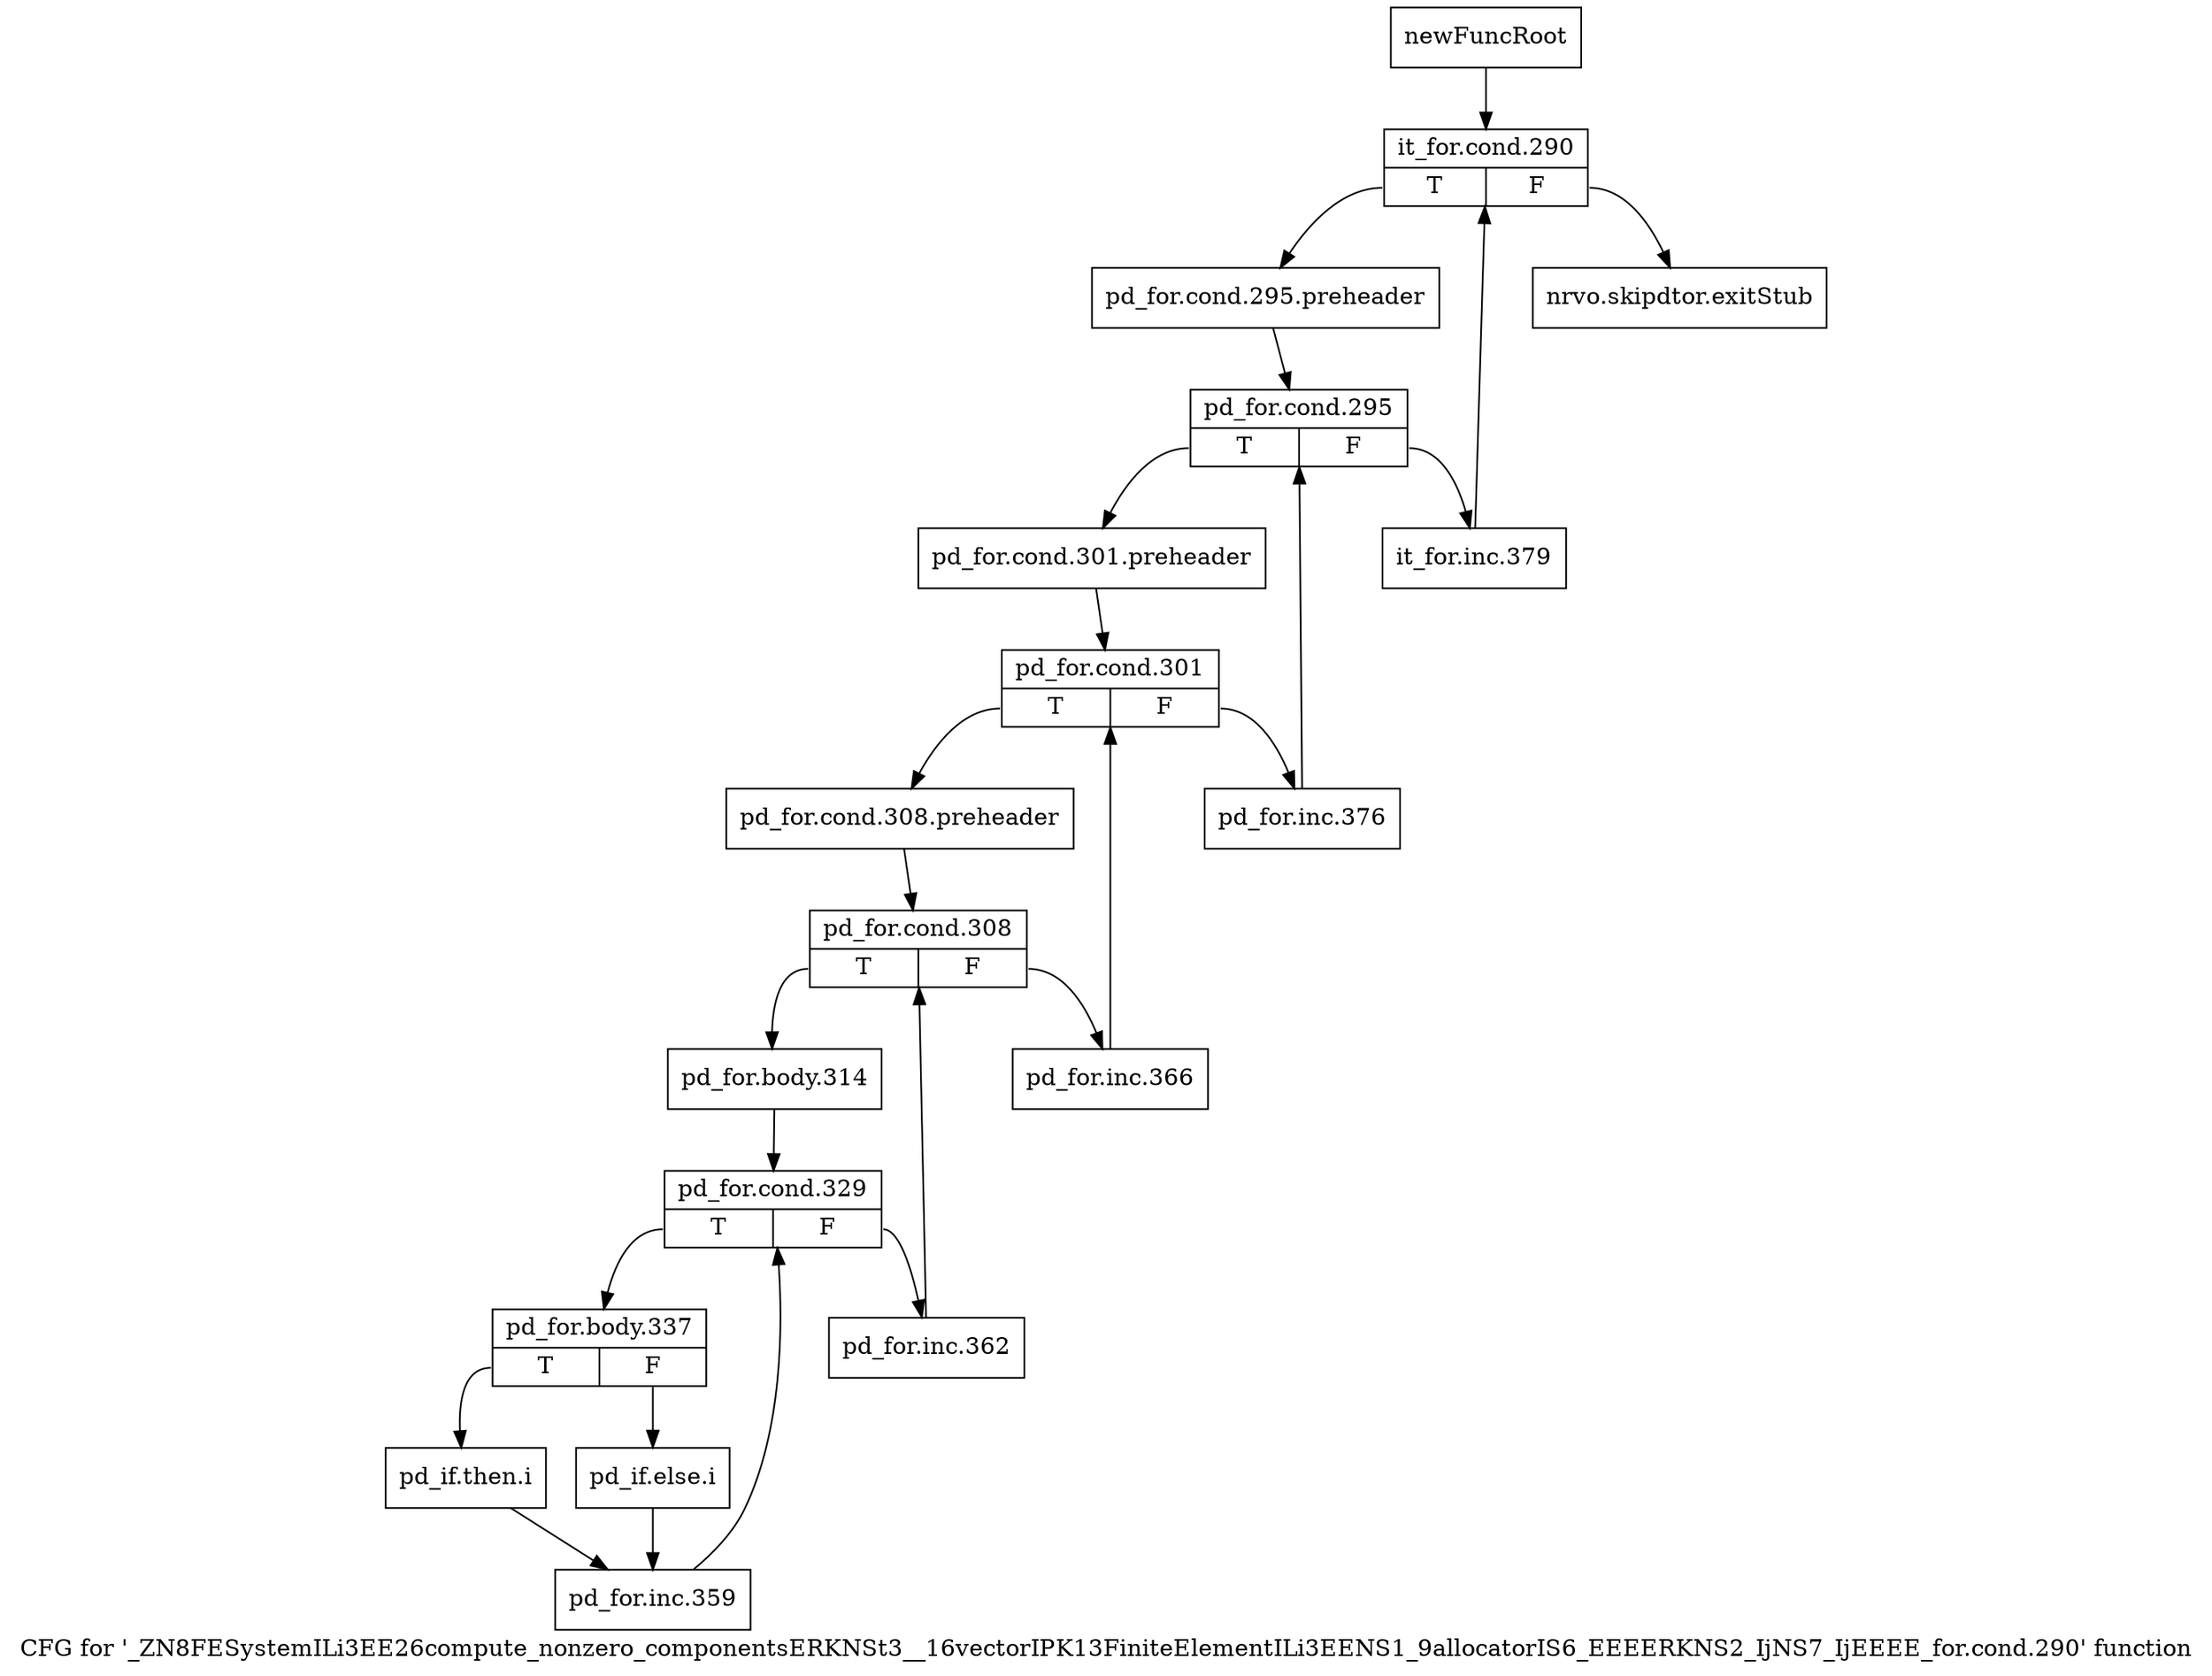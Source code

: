 digraph "CFG for '_ZN8FESystemILi3EE26compute_nonzero_componentsERKNSt3__16vectorIPK13FiniteElementILi3EENS1_9allocatorIS6_EEEERKNS2_IjNS7_IjEEEE_for.cond.290' function" {
	label="CFG for '_ZN8FESystemILi3EE26compute_nonzero_componentsERKNSt3__16vectorIPK13FiniteElementILi3EENS1_9allocatorIS6_EEEERKNS2_IjNS7_IjEEEE_for.cond.290' function";

	Node0x9177650 [shape=record,label="{newFuncRoot}"];
	Node0x9177650 -> Node0x91776f0;
	Node0x91776a0 [shape=record,label="{nrvo.skipdtor.exitStub}"];
	Node0x91776f0 [shape=record,label="{it_for.cond.290|{<s0>T|<s1>F}}"];
	Node0x91776f0:s0 -> Node0x9177740;
	Node0x91776f0:s1 -> Node0x91776a0;
	Node0x9177740 [shape=record,label="{pd_for.cond.295.preheader}"];
	Node0x9177740 -> Node0x9177790;
	Node0x9177790 [shape=record,label="{pd_for.cond.295|{<s0>T|<s1>F}}"];
	Node0x9177790:s0 -> Node0x9177830;
	Node0x9177790:s1 -> Node0x91777e0;
	Node0x91777e0 [shape=record,label="{it_for.inc.379}"];
	Node0x91777e0 -> Node0x91776f0;
	Node0x9177830 [shape=record,label="{pd_for.cond.301.preheader}"];
	Node0x9177830 -> Node0x9177880;
	Node0x9177880 [shape=record,label="{pd_for.cond.301|{<s0>T|<s1>F}}"];
	Node0x9177880:s0 -> Node0x9177920;
	Node0x9177880:s1 -> Node0x91778d0;
	Node0x91778d0 [shape=record,label="{pd_for.inc.376}"];
	Node0x91778d0 -> Node0x9177790;
	Node0x9177920 [shape=record,label="{pd_for.cond.308.preheader}"];
	Node0x9177920 -> Node0x9177970;
	Node0x9177970 [shape=record,label="{pd_for.cond.308|{<s0>T|<s1>F}}"];
	Node0x9177970:s0 -> Node0x9177a10;
	Node0x9177970:s1 -> Node0x91779c0;
	Node0x91779c0 [shape=record,label="{pd_for.inc.366}"];
	Node0x91779c0 -> Node0x9177880;
	Node0x9177a10 [shape=record,label="{pd_for.body.314}"];
	Node0x9177a10 -> Node0x9177a60;
	Node0x9177a60 [shape=record,label="{pd_for.cond.329|{<s0>T|<s1>F}}"];
	Node0x9177a60:s0 -> Node0x9177b00;
	Node0x9177a60:s1 -> Node0x9177ab0;
	Node0x9177ab0 [shape=record,label="{pd_for.inc.362}"];
	Node0x9177ab0 -> Node0x9177970;
	Node0x9177b00 [shape=record,label="{pd_for.body.337|{<s0>T|<s1>F}}"];
	Node0x9177b00:s0 -> Node0x9177ba0;
	Node0x9177b00:s1 -> Node0x9177b50;
	Node0x9177b50 [shape=record,label="{pd_if.else.i}"];
	Node0x9177b50 -> Node0x9177bf0;
	Node0x9177ba0 [shape=record,label="{pd_if.then.i}"];
	Node0x9177ba0 -> Node0x9177bf0;
	Node0x9177bf0 [shape=record,label="{pd_for.inc.359}"];
	Node0x9177bf0 -> Node0x9177a60;
}
